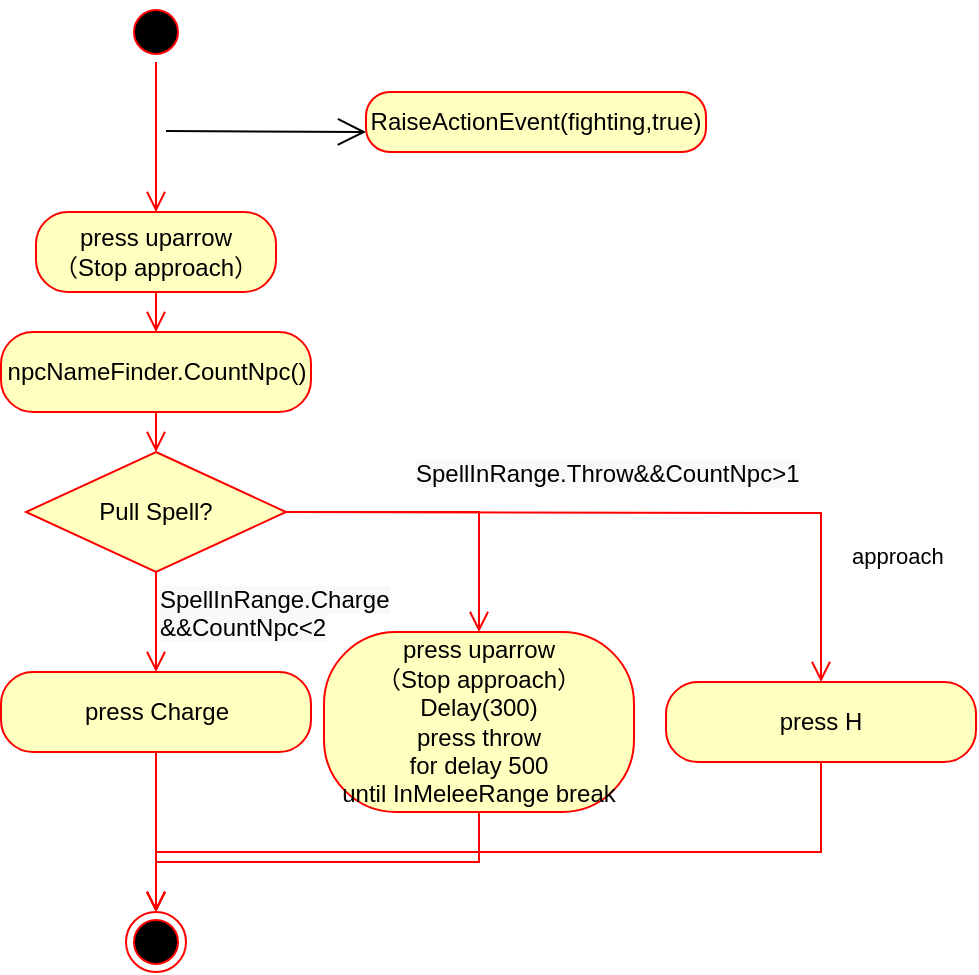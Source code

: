 <mxfile version="20.0.3" type="github">
  <diagram id="U_paM8OxLwR11u6vjeap" name="Page-1">
    <mxGraphModel dx="1422" dy="762" grid="1" gridSize="10" guides="1" tooltips="1" connect="1" arrows="1" fold="1" page="1" pageScale="1" pageWidth="827" pageHeight="1169" math="0" shadow="0">
      <root>
        <mxCell id="0" />
        <mxCell id="1" parent="0" />
        <mxCell id="TsfCPlx0A-p-hAjdHoSZ-2" value="press uparrow&lt;br&gt;（Stop approach）" style="rounded=1;whiteSpace=wrap;html=1;arcSize=40;fontColor=#000000;fillColor=#ffffc0;strokeColor=#ff0000;" parent="1" vertex="1">
          <mxGeometry x="115" y="660" width="120" height="40" as="geometry" />
        </mxCell>
        <mxCell id="TsfCPlx0A-p-hAjdHoSZ-3" value="" style="edgeStyle=orthogonalEdgeStyle;html=1;verticalAlign=bottom;endArrow=open;endSize=8;strokeColor=#ff0000;rounded=0;" parent="1" source="TsfCPlx0A-p-hAjdHoSZ-2" edge="1">
          <mxGeometry relative="1" as="geometry">
            <mxPoint x="175" y="720" as="targetPoint" />
          </mxGeometry>
        </mxCell>
        <mxCell id="TsfCPlx0A-p-hAjdHoSZ-4" value="" style="edgeStyle=orthogonalEdgeStyle;html=1;verticalAlign=bottom;endArrow=open;endSize=8;strokeColor=#ff0000;rounded=0;exitX=0.5;exitY=1;exitDx=0;exitDy=0;" parent="1" edge="1">
          <mxGeometry relative="1" as="geometry">
            <mxPoint x="175" y="660" as="targetPoint" />
            <mxPoint x="175" y="585" as="sourcePoint" />
          </mxGeometry>
        </mxCell>
        <mxCell id="TsfCPlx0A-p-hAjdHoSZ-5" value="&lt;span style=&quot;text-align: left;&quot;&gt;RaiseActionEvent(fighting,true)&lt;/span&gt;" style="rounded=1;whiteSpace=wrap;html=1;arcSize=40;fontColor=#000000;fillColor=#ffffc0;strokeColor=#ff0000;" parent="1" vertex="1">
          <mxGeometry x="280" y="600" width="170" height="30" as="geometry" />
        </mxCell>
        <mxCell id="TsfCPlx0A-p-hAjdHoSZ-6" value="" style="endArrow=open;endFill=1;endSize=12;html=1;rounded=0;" parent="1" edge="1">
          <mxGeometry width="160" relative="1" as="geometry">
            <mxPoint x="180" y="619.5" as="sourcePoint" />
            <mxPoint x="280" y="620" as="targetPoint" />
          </mxGeometry>
        </mxCell>
        <mxCell id="TsfCPlx0A-p-hAjdHoSZ-7" value="npcNameFinder.CountNpc()" style="rounded=1;whiteSpace=wrap;html=1;arcSize=40;fontColor=#000000;fillColor=#ffffc0;strokeColor=#ff0000;" parent="1" vertex="1">
          <mxGeometry x="97.5" y="720" width="155" height="40" as="geometry" />
        </mxCell>
        <mxCell id="TsfCPlx0A-p-hAjdHoSZ-8" value="Pull Spell?" style="rhombus;whiteSpace=wrap;html=1;fillColor=#ffffc0;strokeColor=#ff0000;" parent="1" vertex="1">
          <mxGeometry x="110" y="780" width="130" height="60" as="geometry" />
        </mxCell>
        <mxCell id="TsfCPlx0A-p-hAjdHoSZ-9" value="&lt;span style=&quot;font-size: 12px; text-align: center; background-color: rgb(248, 249, 250);&quot;&gt;SpellInRange.&lt;/span&gt;&lt;span style=&quot;font-size: 12px; text-align: center; background-color: rgb(248, 249, 250);&quot;&gt;Throw&lt;/span&gt;&lt;span style=&quot;font-size: 12px; text-align: center; background-color: rgb(248, 249, 250);&quot;&gt;&amp;amp;&amp;amp;CountNpc&amp;gt;1&lt;/span&gt;" style="edgeStyle=orthogonalEdgeStyle;html=1;align=left;verticalAlign=bottom;endArrow=open;endSize=8;strokeColor=#ff0000;rounded=0;entryX=0.5;entryY=0;entryDx=0;entryDy=0;" parent="1" source="TsfCPlx0A-p-hAjdHoSZ-8" target="TsfCPlx0A-p-hAjdHoSZ-13" edge="1">
          <mxGeometry x="-0.2" y="10" relative="1" as="geometry">
            <mxPoint x="340" y="810" as="targetPoint" />
            <mxPoint as="offset" />
          </mxGeometry>
        </mxCell>
        <mxCell id="TsfCPlx0A-p-hAjdHoSZ-10" value="&lt;span style=&quot;font-size: 12px; text-align: center; background-color: rgb(248, 249, 250);&quot;&gt;SpellInRange.Charge&lt;/span&gt;&lt;br style=&quot;font-size: 12px; text-align: center; background-color: rgb(248, 249, 250);&quot;&gt;&lt;span style=&quot;font-size: 12px; text-align: center; background-color: rgb(248, 249, 250);&quot;&gt;&amp;amp;&amp;amp;CountNpc&amp;lt;2&lt;/span&gt;" style="edgeStyle=orthogonalEdgeStyle;html=1;align=left;verticalAlign=top;endArrow=open;endSize=8;strokeColor=#ff0000;rounded=0;" parent="1" source="TsfCPlx0A-p-hAjdHoSZ-8" edge="1">
          <mxGeometry x="-1" relative="1" as="geometry">
            <mxPoint x="175" y="890" as="targetPoint" />
            <Array as="points">
              <mxPoint x="175" y="890" />
            </Array>
          </mxGeometry>
        </mxCell>
        <mxCell id="TsfCPlx0A-p-hAjdHoSZ-11" value="" style="edgeStyle=orthogonalEdgeStyle;html=1;verticalAlign=bottom;endArrow=open;endSize=8;strokeColor=#ff0000;rounded=0;exitX=0.5;exitY=1;exitDx=0;exitDy=0;entryX=0.5;entryY=0;entryDx=0;entryDy=0;" parent="1" source="TsfCPlx0A-p-hAjdHoSZ-7" target="TsfCPlx0A-p-hAjdHoSZ-8" edge="1">
          <mxGeometry relative="1" as="geometry">
            <mxPoint x="185" y="730" as="targetPoint" />
            <mxPoint x="185" y="710" as="sourcePoint" />
            <Array as="points">
              <mxPoint x="175" y="770" />
              <mxPoint x="175" y="770" />
            </Array>
          </mxGeometry>
        </mxCell>
        <mxCell id="TsfCPlx0A-p-hAjdHoSZ-12" value="press Charge&lt;br&gt;" style="rounded=1;whiteSpace=wrap;html=1;arcSize=40;fontColor=#000000;fillColor=#ffffc0;strokeColor=#ff0000;" parent="1" vertex="1">
          <mxGeometry x="97.5" y="890" width="155" height="40" as="geometry" />
        </mxCell>
        <mxCell id="TsfCPlx0A-p-hAjdHoSZ-13" value="press uparrow&lt;br&gt;（Stop approach）&lt;br&gt;Delay(300)&lt;br&gt;press throw&lt;br&gt;for delay 500 until&amp;nbsp;InMeleeRange break" style="rounded=1;whiteSpace=wrap;html=1;arcSize=40;fontColor=#000000;fillColor=#ffffc0;strokeColor=#ff0000;" parent="1" vertex="1">
          <mxGeometry x="259" y="870" width="155" height="90" as="geometry" />
        </mxCell>
        <mxCell id="TsfCPlx0A-p-hAjdHoSZ-14" value="" style="ellipse;html=1;shape=endState;fillColor=#000000;strokeColor=#ff0000;" parent="1" vertex="1">
          <mxGeometry x="160" y="1010" width="30" height="30" as="geometry" />
        </mxCell>
        <mxCell id="TsfCPlx0A-p-hAjdHoSZ-15" value="" style="ellipse;html=1;shape=startState;fillColor=#000000;strokeColor=#ff0000;" parent="1" vertex="1">
          <mxGeometry x="160" y="555" width="30" height="30" as="geometry" />
        </mxCell>
        <mxCell id="TsfCPlx0A-p-hAjdHoSZ-17" value="" style="edgeStyle=orthogonalEdgeStyle;html=1;verticalAlign=bottom;endArrow=open;endSize=8;strokeColor=#ff0000;rounded=0;exitX=0.5;exitY=1;exitDx=0;exitDy=0;entryX=0.5;entryY=0;entryDx=0;entryDy=0;" parent="1" source="TsfCPlx0A-p-hAjdHoSZ-12" target="TsfCPlx0A-p-hAjdHoSZ-14" edge="1">
          <mxGeometry relative="1" as="geometry">
            <mxPoint x="185" y="670" as="targetPoint" />
            <mxPoint x="185" y="595" as="sourcePoint" />
          </mxGeometry>
        </mxCell>
        <mxCell id="TsfCPlx0A-p-hAjdHoSZ-18" value="" style="edgeStyle=orthogonalEdgeStyle;html=1;verticalAlign=bottom;endArrow=open;endSize=8;strokeColor=#ff0000;rounded=0;exitX=0.5;exitY=1;exitDx=0;exitDy=0;" parent="1" source="TsfCPlx0A-p-hAjdHoSZ-13" target="TsfCPlx0A-p-hAjdHoSZ-14" edge="1">
          <mxGeometry relative="1" as="geometry">
            <mxPoint x="235" y="1010" as="targetPoint" />
            <mxPoint x="235" y="930" as="sourcePoint" />
          </mxGeometry>
        </mxCell>
        <mxCell id="LC2wgT8xoegQ0tBqB1yr-1" value="press H" style="rounded=1;whiteSpace=wrap;html=1;arcSize=40;fontColor=#000000;fillColor=#ffffc0;strokeColor=#ff0000;" vertex="1" parent="1">
          <mxGeometry x="430" y="895" width="155" height="40" as="geometry" />
        </mxCell>
        <mxCell id="LC2wgT8xoegQ0tBqB1yr-2" value="&lt;div style=&quot;text-align: center;&quot;&gt;approach&lt;/div&gt;" style="edgeStyle=orthogonalEdgeStyle;html=1;align=left;verticalAlign=bottom;endArrow=open;endSize=8;strokeColor=#ff0000;rounded=0;" edge="1" parent="1" target="LC2wgT8xoegQ0tBqB1yr-1">
          <mxGeometry x="0.688" y="13" relative="1" as="geometry">
            <mxPoint x="346.5" y="880" as="targetPoint" />
            <mxPoint y="1" as="offset" />
            <mxPoint x="240" y="810" as="sourcePoint" />
          </mxGeometry>
        </mxCell>
        <mxCell id="LC2wgT8xoegQ0tBqB1yr-3" value="" style="edgeStyle=orthogonalEdgeStyle;html=1;verticalAlign=bottom;endArrow=open;endSize=8;strokeColor=#ff0000;rounded=0;exitX=0.5;exitY=1;exitDx=0;exitDy=0;entryX=0.5;entryY=0;entryDx=0;entryDy=0;" edge="1" parent="1" source="LC2wgT8xoegQ0tBqB1yr-1" target="TsfCPlx0A-p-hAjdHoSZ-14">
          <mxGeometry relative="1" as="geometry">
            <mxPoint x="185" y="1020" as="targetPoint" />
            <mxPoint x="346.5" y="970" as="sourcePoint" />
            <Array as="points">
              <mxPoint x="508" y="980" />
              <mxPoint x="175" y="980" />
            </Array>
          </mxGeometry>
        </mxCell>
      </root>
    </mxGraphModel>
  </diagram>
</mxfile>

